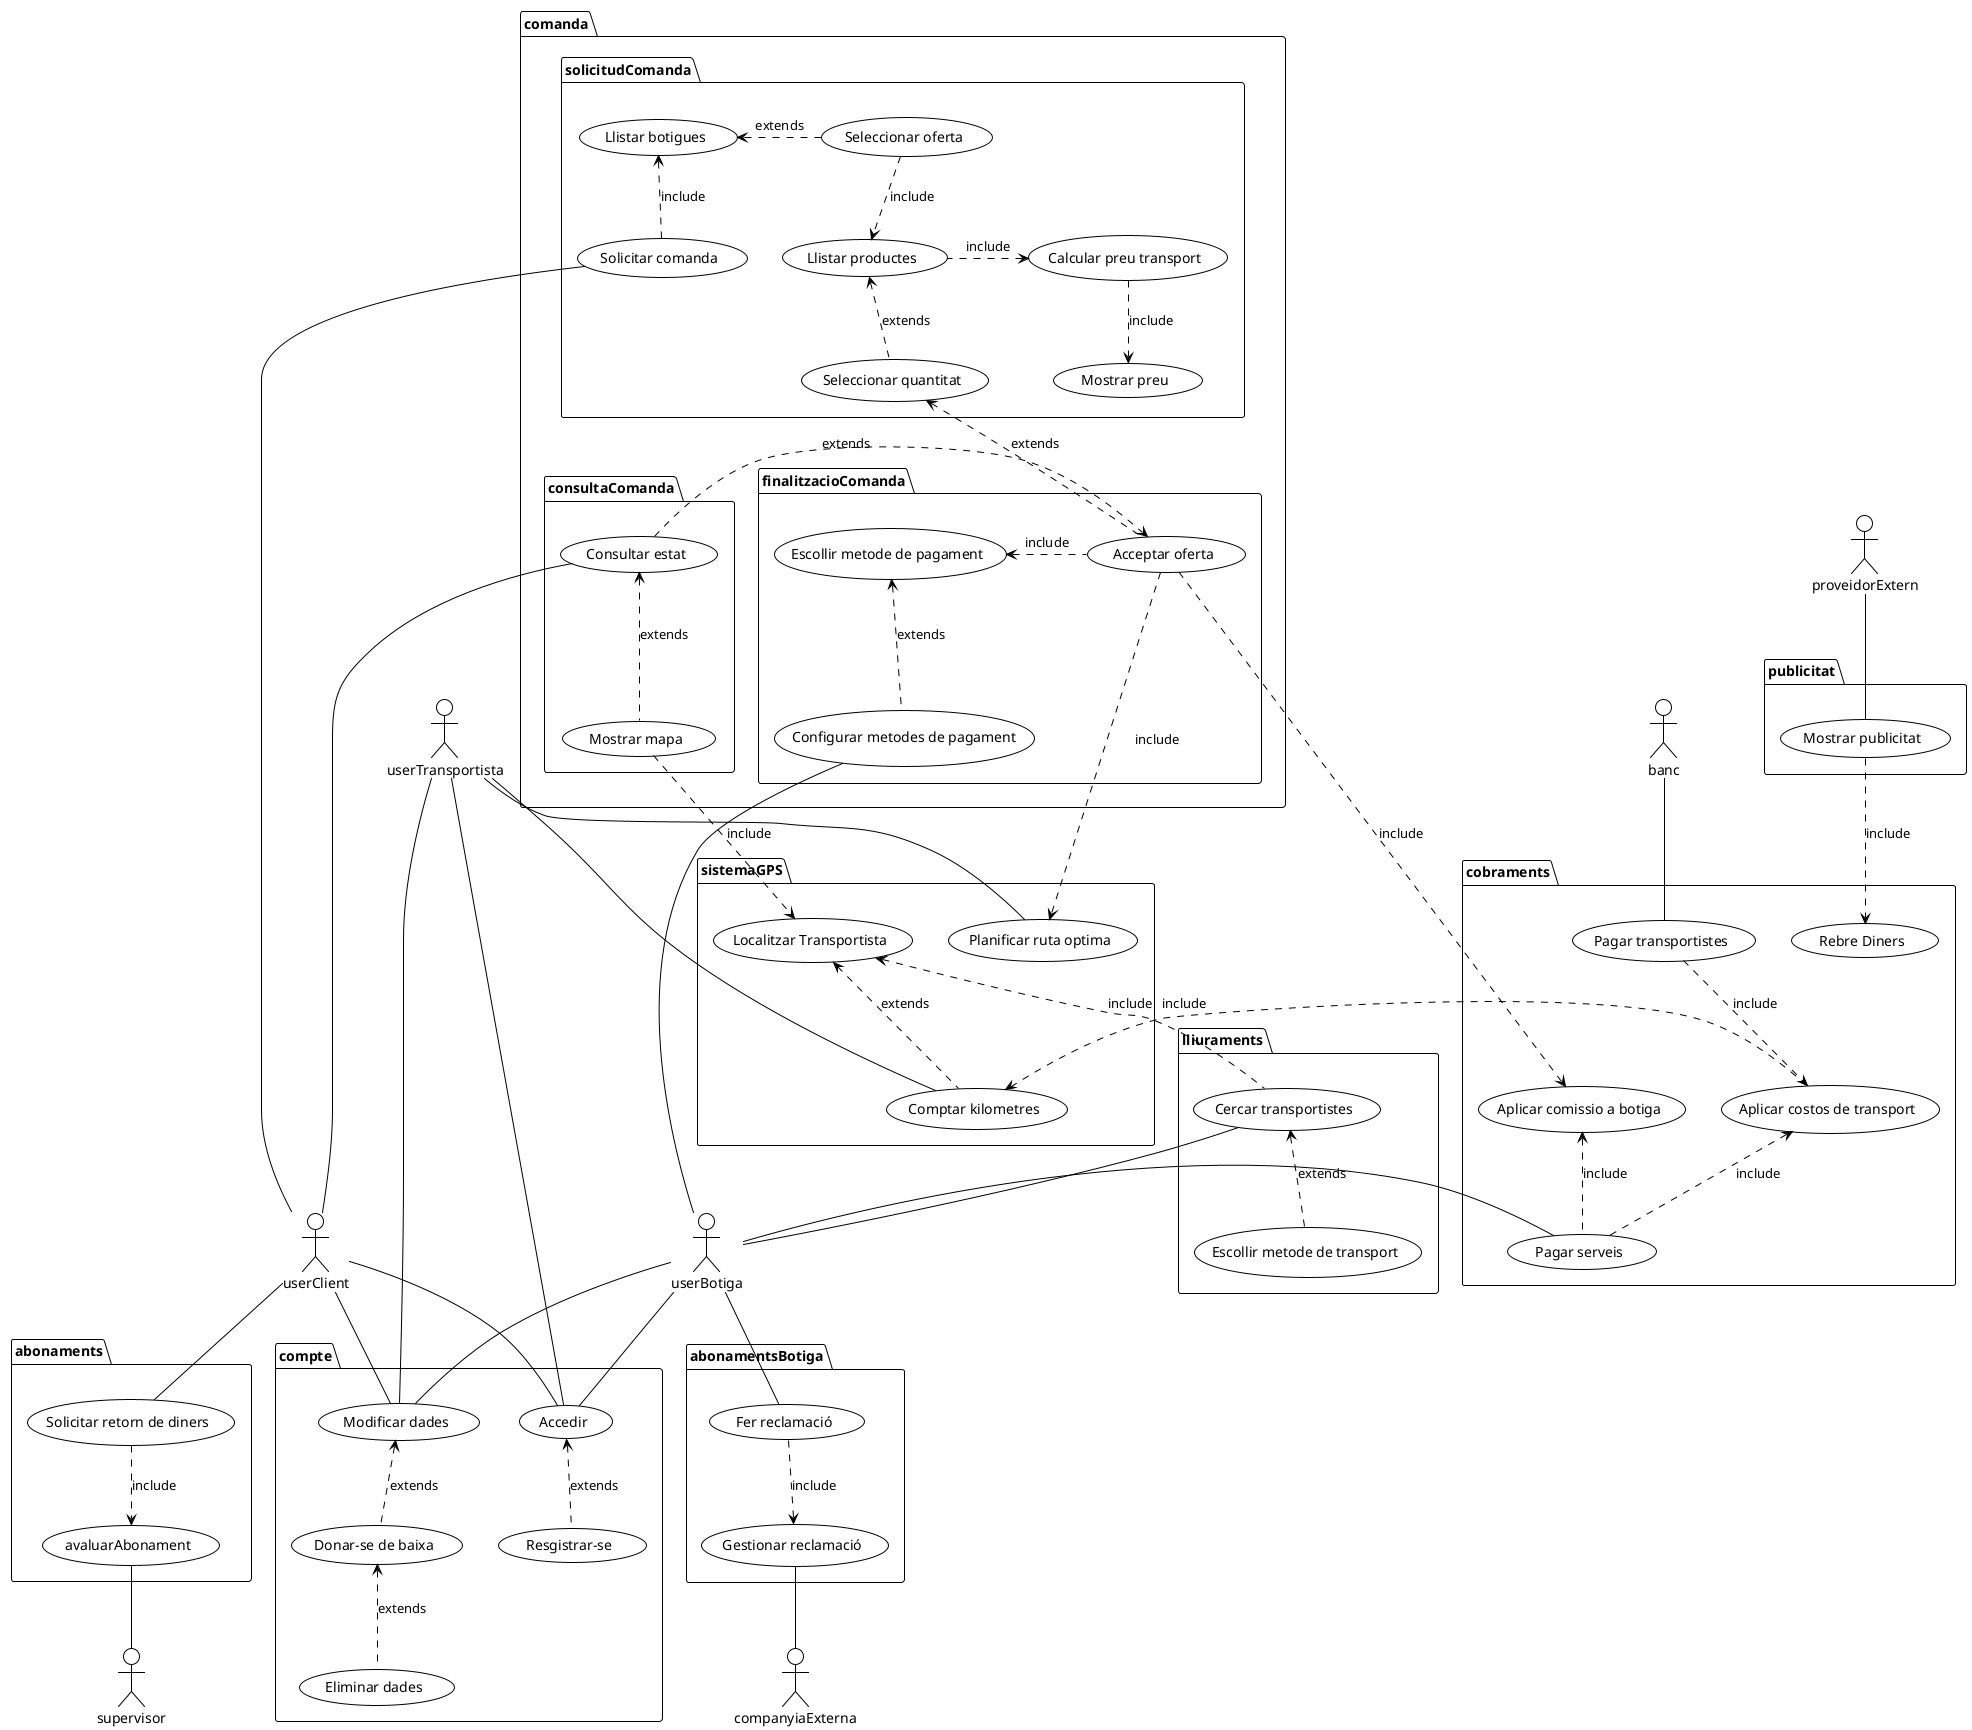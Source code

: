 @startuml casUs_v2

!theme plain
skinparam monochrome true
skinparam backgroundColor transparent
skinparam shadowing false
skinparam defaultFontName Helvetica
'left to right direction


actor userClient
actor userBotiga
actor userTransportista
actor supervisor
actor companyiaExterna
actor proveidorExtern
actor banc

package compte {
    usecase "Resgistrar-se" as CU6021
    usecase "Accedir" as CU6022
    usecase "Modificar dades" as CU6051
    usecase "Eliminar dades" as CU6052
    usecase "Donar-se de baixa" as CU6053
    CU6052 -u[dashed]-> CU6053 : extends
    CU6053 -u[dashed]-> CU6051 : extends
    CU6021 -u[dashed]-> CU6022 : extends
    userClient -- CU6022
    userBotiga -- CU6022
    userTransportista -- CU6022
    userClient -- CU6051
    userBotiga -- CU6051
    userTransportista -- CU6051
}

package comanda {
    package solicitudComanda {
        usecase "Solicitar comanda" as CU102
        usecase "Llistar botigues" as CU103
        CU102 -u[dashed]-> CU103 : include
        usecase "Seleccionar oferta" as CU201
        CU201 .> CU103 : extends
        usecase "Llistar productes" as CU202
        CU201 -d[dashed]-> CU202 : include
        usecase "Seleccionar quantitat" as CU203
        CU202 <-d[dashed]- CU203 : extends
        usecase "Mostrar preu" as CU209
        usecase "Calcular preu transport" as CU407
        CU202 -l[dashed]-> CU407 : include
        CU407 -d[dashed]-> CU209 : include
    }

    package finalitzacioComanda {
        usecase "Acceptar oferta" as CU3021
        CU203 <-d[dashed]- CU3021 : extends 
        usecase "Escollir metode de pagament" as CU3022
        CU3021 -l[dashed]-> CU3022 : include
        usecase "Configurar metodes de pagament" as CU303
        CU303 -u[dashed]-> CU3022 : extends
    }

    package consultaComanda {
        usecase "Consultar estat" as CU205
        CU205 .> CU3021 : extends
        usecase "Mostrar mapa" as CU207
        CU207 -u[dashed]-> CU205 : extends
    }

}

package abonaments {
    usecase "Solicitar retorn de diners" as CU306
    usecase "avaluarAbonament" as CU307 
    CU306 -d[dashed]-> CU307 : include
}

package abonamentsBotiga {
    usecase "Fer reclamació" as CU309
    usecase "Gestionar reclamació" as CU3010
    CU309 -d[dashed]-> CU3010 : include
}


companyiaExterna -u- CU3010
userBotiga -d- CU309
userClient -l- CU102
userClient -l- CU205
userClient -d- CU306


CU303 -d--- userBotiga
CU307 -d- supervisor 

package lliuraments {
    usecase "Cercar transportistes" as CU402
    usecase "Escollir metode de transport" as CU401
    userBotiga -u- CU402
    CU401 -u[dashed]-> CU402 : extends
}

package sistemaGPS {
    usecase "Localitzar Transportista" as CU4031
    usecase "Comptar kilometres" as CU4032
    usecase "Planificar ruta optima" as CU405
    userTransportista -r- CU4032
    CU207 -d[dashed]-> CU4031 : include
    CU4032 -u[dashed]-> CU4031 : extends
    CU402 -u[dashed]-> CU4031 : include
    CU3021 .> CU405 : include
    userTransportista -- CU405
} 

package cobraments {
    usecase "Aplicar comissio a botiga" as CU308
    CU3021 -l[dashed]-> CU308 : include
    usecase "Aplicar costos de transport" as CU4041
    usecase "Pagar serveis" as CU4043
    CU4043 -u[dashed]-> CU4041 : include
    CU4043 -u[dashed]-> CU308 : include
    userBotiga -- CU4043
    CU4041 .> CU4032 : include
    usecase "Pagar transportistes" as CU4042
    CU4042 -d[dashed]-> CU4041 : include
    banc -d- CU4042
    usecase "Rebre Diners" as CU503
}

package publicitat {
    usecase "Mostrar publicitat" as CU501
    proveidorExtern -- CU501
    CU501 -[dashed]-> CU503 : include
}

@enduml